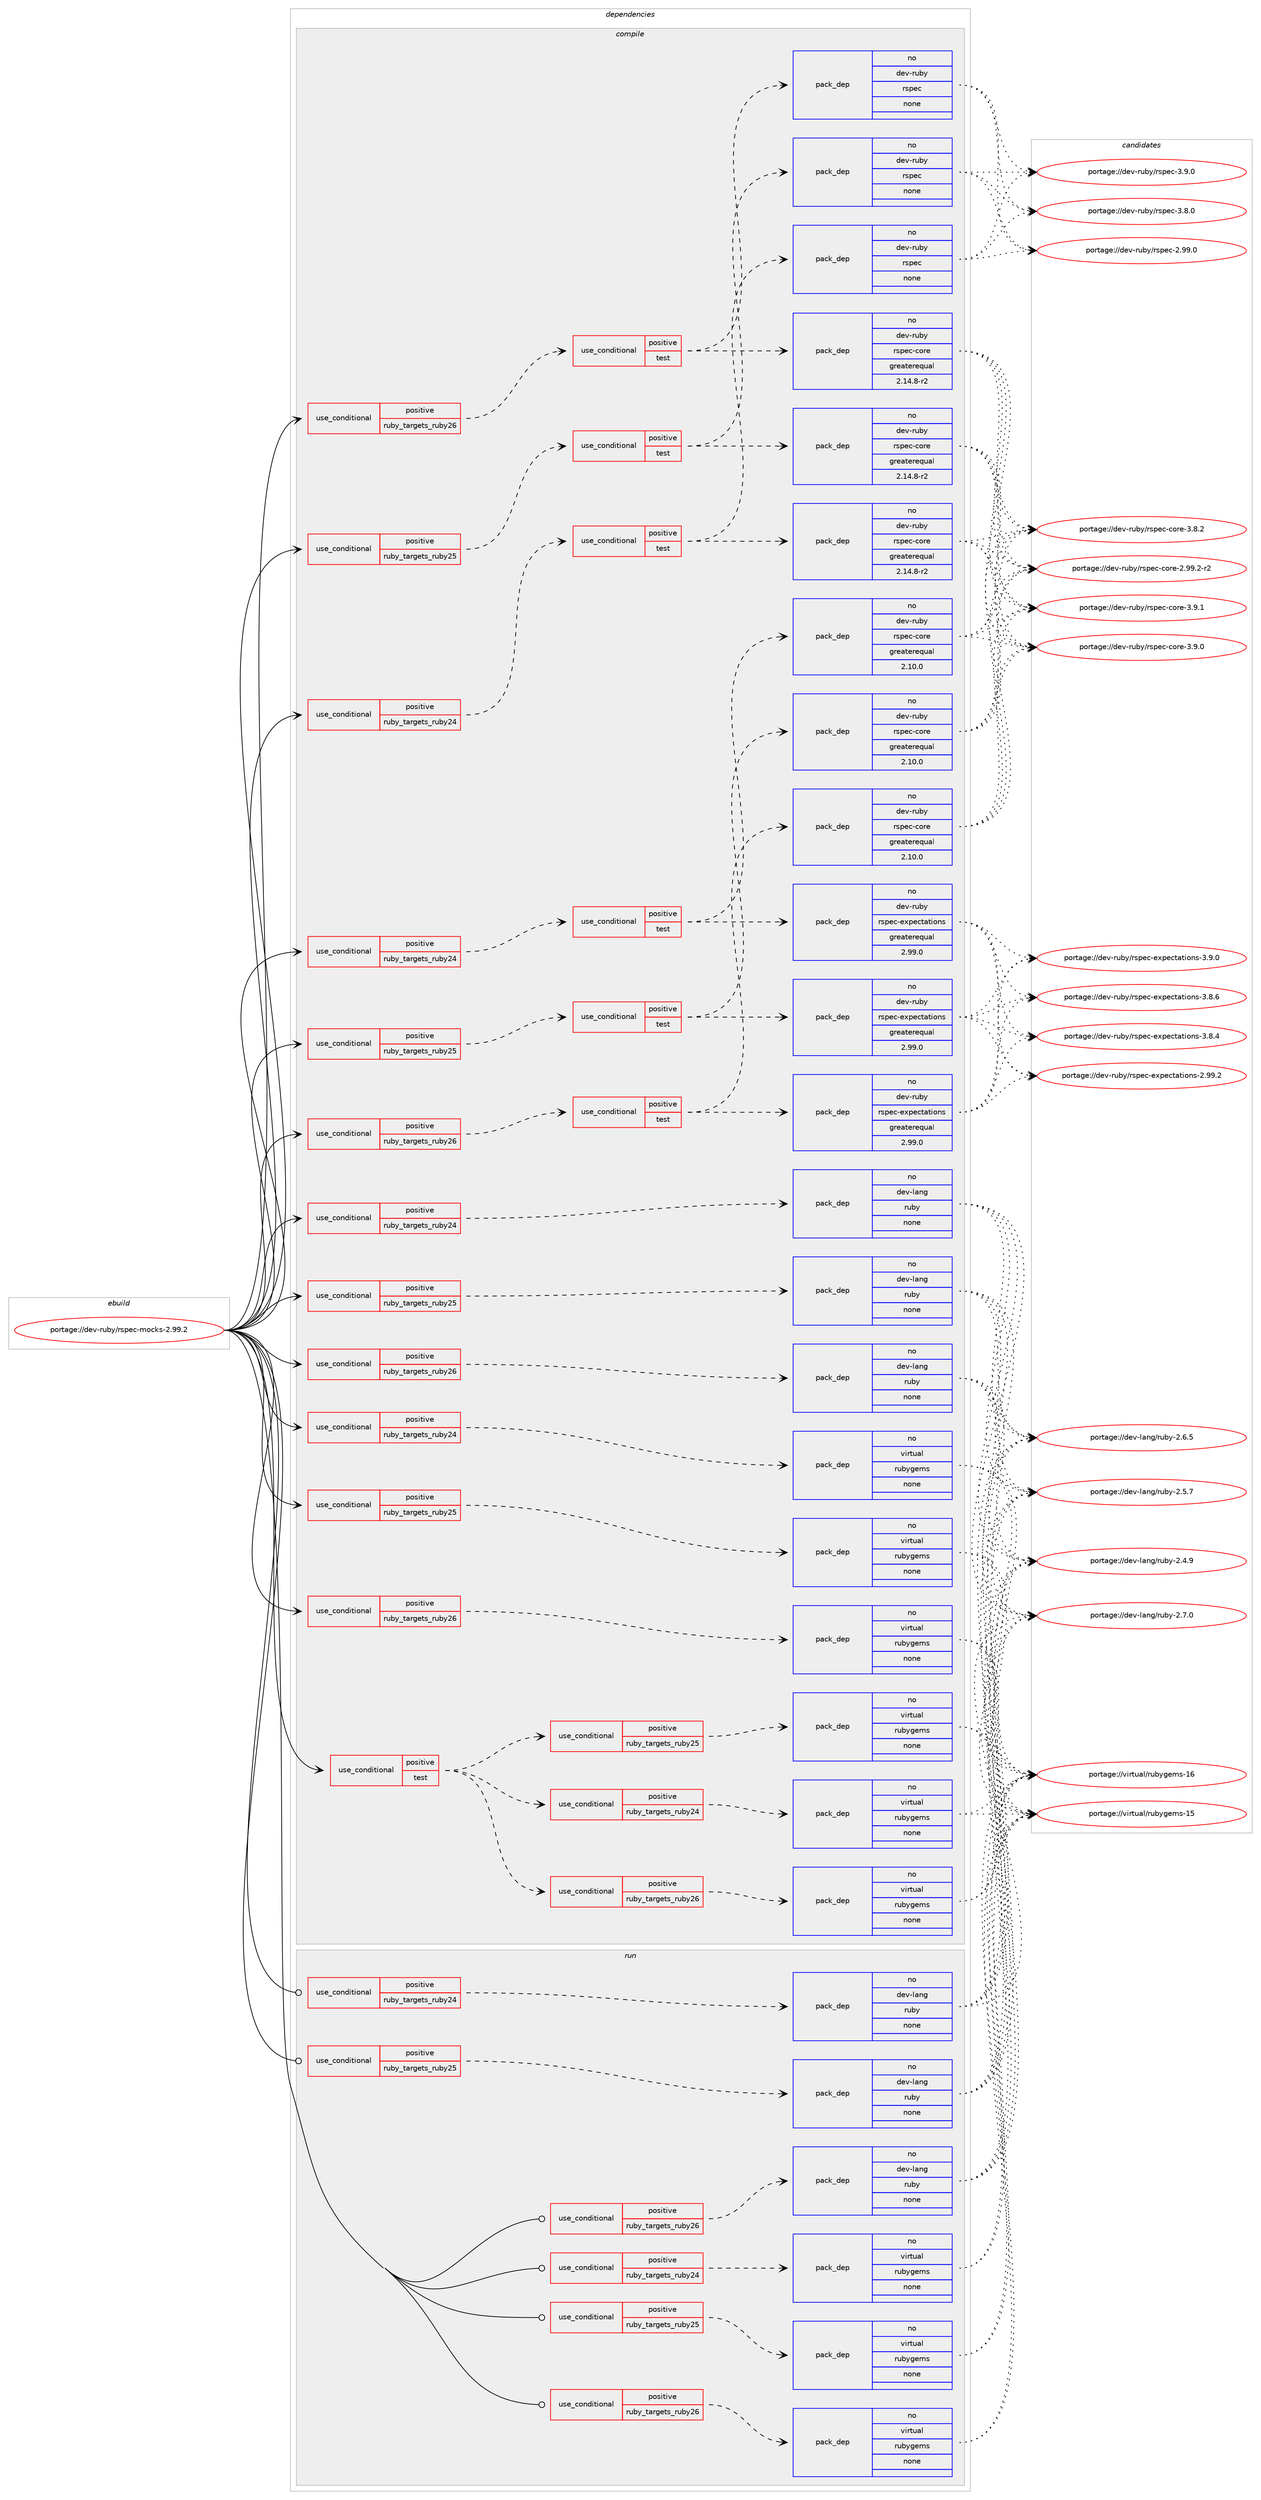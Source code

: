digraph prolog {

# *************
# Graph options
# *************

newrank=true;
concentrate=true;
compound=true;
graph [rankdir=LR,fontname=Helvetica,fontsize=10,ranksep=1.5];#, ranksep=2.5, nodesep=0.2];
edge  [arrowhead=vee];
node  [fontname=Helvetica,fontsize=10];

# **********
# The ebuild
# **********

subgraph cluster_leftcol {
color=gray;
label=<<i>ebuild</i>>;
id [label="portage://dev-ruby/rspec-mocks-2.99.2", color=red, width=4, href="../dev-ruby/rspec-mocks-2.99.2.svg"];
}

# ****************
# The dependencies
# ****************

subgraph cluster_midcol {
color=gray;
label=<<i>dependencies</i>>;
subgraph cluster_compile {
fillcolor="#eeeeee";
style=filled;
label=<<i>compile</i>>;
subgraph cond73686 {
dependency329342 [label=<<TABLE BORDER="0" CELLBORDER="1" CELLSPACING="0" CELLPADDING="4"><TR><TD ROWSPAN="3" CELLPADDING="10">use_conditional</TD></TR><TR><TD>positive</TD></TR><TR><TD>ruby_targets_ruby24</TD></TR></TABLE>>, shape=none, color=red];
subgraph cond73687 {
dependency329343 [label=<<TABLE BORDER="0" CELLBORDER="1" CELLSPACING="0" CELLPADDING="4"><TR><TD ROWSPAN="3" CELLPADDING="10">use_conditional</TD></TR><TR><TD>positive</TD></TR><TR><TD>test</TD></TR></TABLE>>, shape=none, color=red];
subgraph pack250909 {
dependency329344 [label=<<TABLE BORDER="0" CELLBORDER="1" CELLSPACING="0" CELLPADDING="4" WIDTH="220"><TR><TD ROWSPAN="6" CELLPADDING="30">pack_dep</TD></TR><TR><TD WIDTH="110">no</TD></TR><TR><TD>dev-ruby</TD></TR><TR><TD>rspec</TD></TR><TR><TD>none</TD></TR><TR><TD></TD></TR></TABLE>>, shape=none, color=blue];
}
dependency329343:e -> dependency329344:w [weight=20,style="dashed",arrowhead="vee"];
subgraph pack250910 {
dependency329345 [label=<<TABLE BORDER="0" CELLBORDER="1" CELLSPACING="0" CELLPADDING="4" WIDTH="220"><TR><TD ROWSPAN="6" CELLPADDING="30">pack_dep</TD></TR><TR><TD WIDTH="110">no</TD></TR><TR><TD>dev-ruby</TD></TR><TR><TD>rspec-core</TD></TR><TR><TD>greaterequal</TD></TR><TR><TD>2.14.8-r2</TD></TR></TABLE>>, shape=none, color=blue];
}
dependency329343:e -> dependency329345:w [weight=20,style="dashed",arrowhead="vee"];
}
dependency329342:e -> dependency329343:w [weight=20,style="dashed",arrowhead="vee"];
}
id:e -> dependency329342:w [weight=20,style="solid",arrowhead="vee"];
subgraph cond73688 {
dependency329346 [label=<<TABLE BORDER="0" CELLBORDER="1" CELLSPACING="0" CELLPADDING="4"><TR><TD ROWSPAN="3" CELLPADDING="10">use_conditional</TD></TR><TR><TD>positive</TD></TR><TR><TD>ruby_targets_ruby24</TD></TR></TABLE>>, shape=none, color=red];
subgraph cond73689 {
dependency329347 [label=<<TABLE BORDER="0" CELLBORDER="1" CELLSPACING="0" CELLPADDING="4"><TR><TD ROWSPAN="3" CELLPADDING="10">use_conditional</TD></TR><TR><TD>positive</TD></TR><TR><TD>test</TD></TR></TABLE>>, shape=none, color=red];
subgraph pack250911 {
dependency329348 [label=<<TABLE BORDER="0" CELLBORDER="1" CELLSPACING="0" CELLPADDING="4" WIDTH="220"><TR><TD ROWSPAN="6" CELLPADDING="30">pack_dep</TD></TR><TR><TD WIDTH="110">no</TD></TR><TR><TD>dev-ruby</TD></TR><TR><TD>rspec-core</TD></TR><TR><TD>greaterequal</TD></TR><TR><TD>2.10.0</TD></TR></TABLE>>, shape=none, color=blue];
}
dependency329347:e -> dependency329348:w [weight=20,style="dashed",arrowhead="vee"];
subgraph pack250912 {
dependency329349 [label=<<TABLE BORDER="0" CELLBORDER="1" CELLSPACING="0" CELLPADDING="4" WIDTH="220"><TR><TD ROWSPAN="6" CELLPADDING="30">pack_dep</TD></TR><TR><TD WIDTH="110">no</TD></TR><TR><TD>dev-ruby</TD></TR><TR><TD>rspec-expectations</TD></TR><TR><TD>greaterequal</TD></TR><TR><TD>2.99.0</TD></TR></TABLE>>, shape=none, color=blue];
}
dependency329347:e -> dependency329349:w [weight=20,style="dashed",arrowhead="vee"];
}
dependency329346:e -> dependency329347:w [weight=20,style="dashed",arrowhead="vee"];
}
id:e -> dependency329346:w [weight=20,style="solid",arrowhead="vee"];
subgraph cond73690 {
dependency329350 [label=<<TABLE BORDER="0" CELLBORDER="1" CELLSPACING="0" CELLPADDING="4"><TR><TD ROWSPAN="3" CELLPADDING="10">use_conditional</TD></TR><TR><TD>positive</TD></TR><TR><TD>ruby_targets_ruby24</TD></TR></TABLE>>, shape=none, color=red];
subgraph pack250913 {
dependency329351 [label=<<TABLE BORDER="0" CELLBORDER="1" CELLSPACING="0" CELLPADDING="4" WIDTH="220"><TR><TD ROWSPAN="6" CELLPADDING="30">pack_dep</TD></TR><TR><TD WIDTH="110">no</TD></TR><TR><TD>dev-lang</TD></TR><TR><TD>ruby</TD></TR><TR><TD>none</TD></TR><TR><TD></TD></TR></TABLE>>, shape=none, color=blue];
}
dependency329350:e -> dependency329351:w [weight=20,style="dashed",arrowhead="vee"];
}
id:e -> dependency329350:w [weight=20,style="solid",arrowhead="vee"];
subgraph cond73691 {
dependency329352 [label=<<TABLE BORDER="0" CELLBORDER="1" CELLSPACING="0" CELLPADDING="4"><TR><TD ROWSPAN="3" CELLPADDING="10">use_conditional</TD></TR><TR><TD>positive</TD></TR><TR><TD>ruby_targets_ruby24</TD></TR></TABLE>>, shape=none, color=red];
subgraph pack250914 {
dependency329353 [label=<<TABLE BORDER="0" CELLBORDER="1" CELLSPACING="0" CELLPADDING="4" WIDTH="220"><TR><TD ROWSPAN="6" CELLPADDING="30">pack_dep</TD></TR><TR><TD WIDTH="110">no</TD></TR><TR><TD>virtual</TD></TR><TR><TD>rubygems</TD></TR><TR><TD>none</TD></TR><TR><TD></TD></TR></TABLE>>, shape=none, color=blue];
}
dependency329352:e -> dependency329353:w [weight=20,style="dashed",arrowhead="vee"];
}
id:e -> dependency329352:w [weight=20,style="solid",arrowhead="vee"];
subgraph cond73692 {
dependency329354 [label=<<TABLE BORDER="0" CELLBORDER="1" CELLSPACING="0" CELLPADDING="4"><TR><TD ROWSPAN="3" CELLPADDING="10">use_conditional</TD></TR><TR><TD>positive</TD></TR><TR><TD>ruby_targets_ruby25</TD></TR></TABLE>>, shape=none, color=red];
subgraph cond73693 {
dependency329355 [label=<<TABLE BORDER="0" CELLBORDER="1" CELLSPACING="0" CELLPADDING="4"><TR><TD ROWSPAN="3" CELLPADDING="10">use_conditional</TD></TR><TR><TD>positive</TD></TR><TR><TD>test</TD></TR></TABLE>>, shape=none, color=red];
subgraph pack250915 {
dependency329356 [label=<<TABLE BORDER="0" CELLBORDER="1" CELLSPACING="0" CELLPADDING="4" WIDTH="220"><TR><TD ROWSPAN="6" CELLPADDING="30">pack_dep</TD></TR><TR><TD WIDTH="110">no</TD></TR><TR><TD>dev-ruby</TD></TR><TR><TD>rspec</TD></TR><TR><TD>none</TD></TR><TR><TD></TD></TR></TABLE>>, shape=none, color=blue];
}
dependency329355:e -> dependency329356:w [weight=20,style="dashed",arrowhead="vee"];
subgraph pack250916 {
dependency329357 [label=<<TABLE BORDER="0" CELLBORDER="1" CELLSPACING="0" CELLPADDING="4" WIDTH="220"><TR><TD ROWSPAN="6" CELLPADDING="30">pack_dep</TD></TR><TR><TD WIDTH="110">no</TD></TR><TR><TD>dev-ruby</TD></TR><TR><TD>rspec-core</TD></TR><TR><TD>greaterequal</TD></TR><TR><TD>2.14.8-r2</TD></TR></TABLE>>, shape=none, color=blue];
}
dependency329355:e -> dependency329357:w [weight=20,style="dashed",arrowhead="vee"];
}
dependency329354:e -> dependency329355:w [weight=20,style="dashed",arrowhead="vee"];
}
id:e -> dependency329354:w [weight=20,style="solid",arrowhead="vee"];
subgraph cond73694 {
dependency329358 [label=<<TABLE BORDER="0" CELLBORDER="1" CELLSPACING="0" CELLPADDING="4"><TR><TD ROWSPAN="3" CELLPADDING="10">use_conditional</TD></TR><TR><TD>positive</TD></TR><TR><TD>ruby_targets_ruby25</TD></TR></TABLE>>, shape=none, color=red];
subgraph cond73695 {
dependency329359 [label=<<TABLE BORDER="0" CELLBORDER="1" CELLSPACING="0" CELLPADDING="4"><TR><TD ROWSPAN="3" CELLPADDING="10">use_conditional</TD></TR><TR><TD>positive</TD></TR><TR><TD>test</TD></TR></TABLE>>, shape=none, color=red];
subgraph pack250917 {
dependency329360 [label=<<TABLE BORDER="0" CELLBORDER="1" CELLSPACING="0" CELLPADDING="4" WIDTH="220"><TR><TD ROWSPAN="6" CELLPADDING="30">pack_dep</TD></TR><TR><TD WIDTH="110">no</TD></TR><TR><TD>dev-ruby</TD></TR><TR><TD>rspec-core</TD></TR><TR><TD>greaterequal</TD></TR><TR><TD>2.10.0</TD></TR></TABLE>>, shape=none, color=blue];
}
dependency329359:e -> dependency329360:w [weight=20,style="dashed",arrowhead="vee"];
subgraph pack250918 {
dependency329361 [label=<<TABLE BORDER="0" CELLBORDER="1" CELLSPACING="0" CELLPADDING="4" WIDTH="220"><TR><TD ROWSPAN="6" CELLPADDING="30">pack_dep</TD></TR><TR><TD WIDTH="110">no</TD></TR><TR><TD>dev-ruby</TD></TR><TR><TD>rspec-expectations</TD></TR><TR><TD>greaterequal</TD></TR><TR><TD>2.99.0</TD></TR></TABLE>>, shape=none, color=blue];
}
dependency329359:e -> dependency329361:w [weight=20,style="dashed",arrowhead="vee"];
}
dependency329358:e -> dependency329359:w [weight=20,style="dashed",arrowhead="vee"];
}
id:e -> dependency329358:w [weight=20,style="solid",arrowhead="vee"];
subgraph cond73696 {
dependency329362 [label=<<TABLE BORDER="0" CELLBORDER="1" CELLSPACING="0" CELLPADDING="4"><TR><TD ROWSPAN="3" CELLPADDING="10">use_conditional</TD></TR><TR><TD>positive</TD></TR><TR><TD>ruby_targets_ruby25</TD></TR></TABLE>>, shape=none, color=red];
subgraph pack250919 {
dependency329363 [label=<<TABLE BORDER="0" CELLBORDER="1" CELLSPACING="0" CELLPADDING="4" WIDTH="220"><TR><TD ROWSPAN="6" CELLPADDING="30">pack_dep</TD></TR><TR><TD WIDTH="110">no</TD></TR><TR><TD>dev-lang</TD></TR><TR><TD>ruby</TD></TR><TR><TD>none</TD></TR><TR><TD></TD></TR></TABLE>>, shape=none, color=blue];
}
dependency329362:e -> dependency329363:w [weight=20,style="dashed",arrowhead="vee"];
}
id:e -> dependency329362:w [weight=20,style="solid",arrowhead="vee"];
subgraph cond73697 {
dependency329364 [label=<<TABLE BORDER="0" CELLBORDER="1" CELLSPACING="0" CELLPADDING="4"><TR><TD ROWSPAN="3" CELLPADDING="10">use_conditional</TD></TR><TR><TD>positive</TD></TR><TR><TD>ruby_targets_ruby25</TD></TR></TABLE>>, shape=none, color=red];
subgraph pack250920 {
dependency329365 [label=<<TABLE BORDER="0" CELLBORDER="1" CELLSPACING="0" CELLPADDING="4" WIDTH="220"><TR><TD ROWSPAN="6" CELLPADDING="30">pack_dep</TD></TR><TR><TD WIDTH="110">no</TD></TR><TR><TD>virtual</TD></TR><TR><TD>rubygems</TD></TR><TR><TD>none</TD></TR><TR><TD></TD></TR></TABLE>>, shape=none, color=blue];
}
dependency329364:e -> dependency329365:w [weight=20,style="dashed",arrowhead="vee"];
}
id:e -> dependency329364:w [weight=20,style="solid",arrowhead="vee"];
subgraph cond73698 {
dependency329366 [label=<<TABLE BORDER="0" CELLBORDER="1" CELLSPACING="0" CELLPADDING="4"><TR><TD ROWSPAN="3" CELLPADDING="10">use_conditional</TD></TR><TR><TD>positive</TD></TR><TR><TD>ruby_targets_ruby26</TD></TR></TABLE>>, shape=none, color=red];
subgraph cond73699 {
dependency329367 [label=<<TABLE BORDER="0" CELLBORDER="1" CELLSPACING="0" CELLPADDING="4"><TR><TD ROWSPAN="3" CELLPADDING="10">use_conditional</TD></TR><TR><TD>positive</TD></TR><TR><TD>test</TD></TR></TABLE>>, shape=none, color=red];
subgraph pack250921 {
dependency329368 [label=<<TABLE BORDER="0" CELLBORDER="1" CELLSPACING="0" CELLPADDING="4" WIDTH="220"><TR><TD ROWSPAN="6" CELLPADDING="30">pack_dep</TD></TR><TR><TD WIDTH="110">no</TD></TR><TR><TD>dev-ruby</TD></TR><TR><TD>rspec</TD></TR><TR><TD>none</TD></TR><TR><TD></TD></TR></TABLE>>, shape=none, color=blue];
}
dependency329367:e -> dependency329368:w [weight=20,style="dashed",arrowhead="vee"];
subgraph pack250922 {
dependency329369 [label=<<TABLE BORDER="0" CELLBORDER="1" CELLSPACING="0" CELLPADDING="4" WIDTH="220"><TR><TD ROWSPAN="6" CELLPADDING="30">pack_dep</TD></TR><TR><TD WIDTH="110">no</TD></TR><TR><TD>dev-ruby</TD></TR><TR><TD>rspec-core</TD></TR><TR><TD>greaterequal</TD></TR><TR><TD>2.14.8-r2</TD></TR></TABLE>>, shape=none, color=blue];
}
dependency329367:e -> dependency329369:w [weight=20,style="dashed",arrowhead="vee"];
}
dependency329366:e -> dependency329367:w [weight=20,style="dashed",arrowhead="vee"];
}
id:e -> dependency329366:w [weight=20,style="solid",arrowhead="vee"];
subgraph cond73700 {
dependency329370 [label=<<TABLE BORDER="0" CELLBORDER="1" CELLSPACING="0" CELLPADDING="4"><TR><TD ROWSPAN="3" CELLPADDING="10">use_conditional</TD></TR><TR><TD>positive</TD></TR><TR><TD>ruby_targets_ruby26</TD></TR></TABLE>>, shape=none, color=red];
subgraph cond73701 {
dependency329371 [label=<<TABLE BORDER="0" CELLBORDER="1" CELLSPACING="0" CELLPADDING="4"><TR><TD ROWSPAN="3" CELLPADDING="10">use_conditional</TD></TR><TR><TD>positive</TD></TR><TR><TD>test</TD></TR></TABLE>>, shape=none, color=red];
subgraph pack250923 {
dependency329372 [label=<<TABLE BORDER="0" CELLBORDER="1" CELLSPACING="0" CELLPADDING="4" WIDTH="220"><TR><TD ROWSPAN="6" CELLPADDING="30">pack_dep</TD></TR><TR><TD WIDTH="110">no</TD></TR><TR><TD>dev-ruby</TD></TR><TR><TD>rspec-core</TD></TR><TR><TD>greaterequal</TD></TR><TR><TD>2.10.0</TD></TR></TABLE>>, shape=none, color=blue];
}
dependency329371:e -> dependency329372:w [weight=20,style="dashed",arrowhead="vee"];
subgraph pack250924 {
dependency329373 [label=<<TABLE BORDER="0" CELLBORDER="1" CELLSPACING="0" CELLPADDING="4" WIDTH="220"><TR><TD ROWSPAN="6" CELLPADDING="30">pack_dep</TD></TR><TR><TD WIDTH="110">no</TD></TR><TR><TD>dev-ruby</TD></TR><TR><TD>rspec-expectations</TD></TR><TR><TD>greaterequal</TD></TR><TR><TD>2.99.0</TD></TR></TABLE>>, shape=none, color=blue];
}
dependency329371:e -> dependency329373:w [weight=20,style="dashed",arrowhead="vee"];
}
dependency329370:e -> dependency329371:w [weight=20,style="dashed",arrowhead="vee"];
}
id:e -> dependency329370:w [weight=20,style="solid",arrowhead="vee"];
subgraph cond73702 {
dependency329374 [label=<<TABLE BORDER="0" CELLBORDER="1" CELLSPACING="0" CELLPADDING="4"><TR><TD ROWSPAN="3" CELLPADDING="10">use_conditional</TD></TR><TR><TD>positive</TD></TR><TR><TD>ruby_targets_ruby26</TD></TR></TABLE>>, shape=none, color=red];
subgraph pack250925 {
dependency329375 [label=<<TABLE BORDER="0" CELLBORDER="1" CELLSPACING="0" CELLPADDING="4" WIDTH="220"><TR><TD ROWSPAN="6" CELLPADDING="30">pack_dep</TD></TR><TR><TD WIDTH="110">no</TD></TR><TR><TD>dev-lang</TD></TR><TR><TD>ruby</TD></TR><TR><TD>none</TD></TR><TR><TD></TD></TR></TABLE>>, shape=none, color=blue];
}
dependency329374:e -> dependency329375:w [weight=20,style="dashed",arrowhead="vee"];
}
id:e -> dependency329374:w [weight=20,style="solid",arrowhead="vee"];
subgraph cond73703 {
dependency329376 [label=<<TABLE BORDER="0" CELLBORDER="1" CELLSPACING="0" CELLPADDING="4"><TR><TD ROWSPAN="3" CELLPADDING="10">use_conditional</TD></TR><TR><TD>positive</TD></TR><TR><TD>ruby_targets_ruby26</TD></TR></TABLE>>, shape=none, color=red];
subgraph pack250926 {
dependency329377 [label=<<TABLE BORDER="0" CELLBORDER="1" CELLSPACING="0" CELLPADDING="4" WIDTH="220"><TR><TD ROWSPAN="6" CELLPADDING="30">pack_dep</TD></TR><TR><TD WIDTH="110">no</TD></TR><TR><TD>virtual</TD></TR><TR><TD>rubygems</TD></TR><TR><TD>none</TD></TR><TR><TD></TD></TR></TABLE>>, shape=none, color=blue];
}
dependency329376:e -> dependency329377:w [weight=20,style="dashed",arrowhead="vee"];
}
id:e -> dependency329376:w [weight=20,style="solid",arrowhead="vee"];
subgraph cond73704 {
dependency329378 [label=<<TABLE BORDER="0" CELLBORDER="1" CELLSPACING="0" CELLPADDING="4"><TR><TD ROWSPAN="3" CELLPADDING="10">use_conditional</TD></TR><TR><TD>positive</TD></TR><TR><TD>test</TD></TR></TABLE>>, shape=none, color=red];
subgraph cond73705 {
dependency329379 [label=<<TABLE BORDER="0" CELLBORDER="1" CELLSPACING="0" CELLPADDING="4"><TR><TD ROWSPAN="3" CELLPADDING="10">use_conditional</TD></TR><TR><TD>positive</TD></TR><TR><TD>ruby_targets_ruby24</TD></TR></TABLE>>, shape=none, color=red];
subgraph pack250927 {
dependency329380 [label=<<TABLE BORDER="0" CELLBORDER="1" CELLSPACING="0" CELLPADDING="4" WIDTH="220"><TR><TD ROWSPAN="6" CELLPADDING="30">pack_dep</TD></TR><TR><TD WIDTH="110">no</TD></TR><TR><TD>virtual</TD></TR><TR><TD>rubygems</TD></TR><TR><TD>none</TD></TR><TR><TD></TD></TR></TABLE>>, shape=none, color=blue];
}
dependency329379:e -> dependency329380:w [weight=20,style="dashed",arrowhead="vee"];
}
dependency329378:e -> dependency329379:w [weight=20,style="dashed",arrowhead="vee"];
subgraph cond73706 {
dependency329381 [label=<<TABLE BORDER="0" CELLBORDER="1" CELLSPACING="0" CELLPADDING="4"><TR><TD ROWSPAN="3" CELLPADDING="10">use_conditional</TD></TR><TR><TD>positive</TD></TR><TR><TD>ruby_targets_ruby25</TD></TR></TABLE>>, shape=none, color=red];
subgraph pack250928 {
dependency329382 [label=<<TABLE BORDER="0" CELLBORDER="1" CELLSPACING="0" CELLPADDING="4" WIDTH="220"><TR><TD ROWSPAN="6" CELLPADDING="30">pack_dep</TD></TR><TR><TD WIDTH="110">no</TD></TR><TR><TD>virtual</TD></TR><TR><TD>rubygems</TD></TR><TR><TD>none</TD></TR><TR><TD></TD></TR></TABLE>>, shape=none, color=blue];
}
dependency329381:e -> dependency329382:w [weight=20,style="dashed",arrowhead="vee"];
}
dependency329378:e -> dependency329381:w [weight=20,style="dashed",arrowhead="vee"];
subgraph cond73707 {
dependency329383 [label=<<TABLE BORDER="0" CELLBORDER="1" CELLSPACING="0" CELLPADDING="4"><TR><TD ROWSPAN="3" CELLPADDING="10">use_conditional</TD></TR><TR><TD>positive</TD></TR><TR><TD>ruby_targets_ruby26</TD></TR></TABLE>>, shape=none, color=red];
subgraph pack250929 {
dependency329384 [label=<<TABLE BORDER="0" CELLBORDER="1" CELLSPACING="0" CELLPADDING="4" WIDTH="220"><TR><TD ROWSPAN="6" CELLPADDING="30">pack_dep</TD></TR><TR><TD WIDTH="110">no</TD></TR><TR><TD>virtual</TD></TR><TR><TD>rubygems</TD></TR><TR><TD>none</TD></TR><TR><TD></TD></TR></TABLE>>, shape=none, color=blue];
}
dependency329383:e -> dependency329384:w [weight=20,style="dashed",arrowhead="vee"];
}
dependency329378:e -> dependency329383:w [weight=20,style="dashed",arrowhead="vee"];
}
id:e -> dependency329378:w [weight=20,style="solid",arrowhead="vee"];
}
subgraph cluster_compileandrun {
fillcolor="#eeeeee";
style=filled;
label=<<i>compile and run</i>>;
}
subgraph cluster_run {
fillcolor="#eeeeee";
style=filled;
label=<<i>run</i>>;
subgraph cond73708 {
dependency329385 [label=<<TABLE BORDER="0" CELLBORDER="1" CELLSPACING="0" CELLPADDING="4"><TR><TD ROWSPAN="3" CELLPADDING="10">use_conditional</TD></TR><TR><TD>positive</TD></TR><TR><TD>ruby_targets_ruby24</TD></TR></TABLE>>, shape=none, color=red];
subgraph pack250930 {
dependency329386 [label=<<TABLE BORDER="0" CELLBORDER="1" CELLSPACING="0" CELLPADDING="4" WIDTH="220"><TR><TD ROWSPAN="6" CELLPADDING="30">pack_dep</TD></TR><TR><TD WIDTH="110">no</TD></TR><TR><TD>dev-lang</TD></TR><TR><TD>ruby</TD></TR><TR><TD>none</TD></TR><TR><TD></TD></TR></TABLE>>, shape=none, color=blue];
}
dependency329385:e -> dependency329386:w [weight=20,style="dashed",arrowhead="vee"];
}
id:e -> dependency329385:w [weight=20,style="solid",arrowhead="odot"];
subgraph cond73709 {
dependency329387 [label=<<TABLE BORDER="0" CELLBORDER="1" CELLSPACING="0" CELLPADDING="4"><TR><TD ROWSPAN="3" CELLPADDING="10">use_conditional</TD></TR><TR><TD>positive</TD></TR><TR><TD>ruby_targets_ruby24</TD></TR></TABLE>>, shape=none, color=red];
subgraph pack250931 {
dependency329388 [label=<<TABLE BORDER="0" CELLBORDER="1" CELLSPACING="0" CELLPADDING="4" WIDTH="220"><TR><TD ROWSPAN="6" CELLPADDING="30">pack_dep</TD></TR><TR><TD WIDTH="110">no</TD></TR><TR><TD>virtual</TD></TR><TR><TD>rubygems</TD></TR><TR><TD>none</TD></TR><TR><TD></TD></TR></TABLE>>, shape=none, color=blue];
}
dependency329387:e -> dependency329388:w [weight=20,style="dashed",arrowhead="vee"];
}
id:e -> dependency329387:w [weight=20,style="solid",arrowhead="odot"];
subgraph cond73710 {
dependency329389 [label=<<TABLE BORDER="0" CELLBORDER="1" CELLSPACING="0" CELLPADDING="4"><TR><TD ROWSPAN="3" CELLPADDING="10">use_conditional</TD></TR><TR><TD>positive</TD></TR><TR><TD>ruby_targets_ruby25</TD></TR></TABLE>>, shape=none, color=red];
subgraph pack250932 {
dependency329390 [label=<<TABLE BORDER="0" CELLBORDER="1" CELLSPACING="0" CELLPADDING="4" WIDTH="220"><TR><TD ROWSPAN="6" CELLPADDING="30">pack_dep</TD></TR><TR><TD WIDTH="110">no</TD></TR><TR><TD>dev-lang</TD></TR><TR><TD>ruby</TD></TR><TR><TD>none</TD></TR><TR><TD></TD></TR></TABLE>>, shape=none, color=blue];
}
dependency329389:e -> dependency329390:w [weight=20,style="dashed",arrowhead="vee"];
}
id:e -> dependency329389:w [weight=20,style="solid",arrowhead="odot"];
subgraph cond73711 {
dependency329391 [label=<<TABLE BORDER="0" CELLBORDER="1" CELLSPACING="0" CELLPADDING="4"><TR><TD ROWSPAN="3" CELLPADDING="10">use_conditional</TD></TR><TR><TD>positive</TD></TR><TR><TD>ruby_targets_ruby25</TD></TR></TABLE>>, shape=none, color=red];
subgraph pack250933 {
dependency329392 [label=<<TABLE BORDER="0" CELLBORDER="1" CELLSPACING="0" CELLPADDING="4" WIDTH="220"><TR><TD ROWSPAN="6" CELLPADDING="30">pack_dep</TD></TR><TR><TD WIDTH="110">no</TD></TR><TR><TD>virtual</TD></TR><TR><TD>rubygems</TD></TR><TR><TD>none</TD></TR><TR><TD></TD></TR></TABLE>>, shape=none, color=blue];
}
dependency329391:e -> dependency329392:w [weight=20,style="dashed",arrowhead="vee"];
}
id:e -> dependency329391:w [weight=20,style="solid",arrowhead="odot"];
subgraph cond73712 {
dependency329393 [label=<<TABLE BORDER="0" CELLBORDER="1" CELLSPACING="0" CELLPADDING="4"><TR><TD ROWSPAN="3" CELLPADDING="10">use_conditional</TD></TR><TR><TD>positive</TD></TR><TR><TD>ruby_targets_ruby26</TD></TR></TABLE>>, shape=none, color=red];
subgraph pack250934 {
dependency329394 [label=<<TABLE BORDER="0" CELLBORDER="1" CELLSPACING="0" CELLPADDING="4" WIDTH="220"><TR><TD ROWSPAN="6" CELLPADDING="30">pack_dep</TD></TR><TR><TD WIDTH="110">no</TD></TR><TR><TD>dev-lang</TD></TR><TR><TD>ruby</TD></TR><TR><TD>none</TD></TR><TR><TD></TD></TR></TABLE>>, shape=none, color=blue];
}
dependency329393:e -> dependency329394:w [weight=20,style="dashed",arrowhead="vee"];
}
id:e -> dependency329393:w [weight=20,style="solid",arrowhead="odot"];
subgraph cond73713 {
dependency329395 [label=<<TABLE BORDER="0" CELLBORDER="1" CELLSPACING="0" CELLPADDING="4"><TR><TD ROWSPAN="3" CELLPADDING="10">use_conditional</TD></TR><TR><TD>positive</TD></TR><TR><TD>ruby_targets_ruby26</TD></TR></TABLE>>, shape=none, color=red];
subgraph pack250935 {
dependency329396 [label=<<TABLE BORDER="0" CELLBORDER="1" CELLSPACING="0" CELLPADDING="4" WIDTH="220"><TR><TD ROWSPAN="6" CELLPADDING="30">pack_dep</TD></TR><TR><TD WIDTH="110">no</TD></TR><TR><TD>virtual</TD></TR><TR><TD>rubygems</TD></TR><TR><TD>none</TD></TR><TR><TD></TD></TR></TABLE>>, shape=none, color=blue];
}
dependency329395:e -> dependency329396:w [weight=20,style="dashed",arrowhead="vee"];
}
id:e -> dependency329395:w [weight=20,style="solid",arrowhead="odot"];
}
}

# **************
# The candidates
# **************

subgraph cluster_choices {
rank=same;
color=gray;
label=<<i>candidates</i>>;

subgraph choice250909 {
color=black;
nodesep=1;
choice10010111845114117981214711411511210199455146574648 [label="portage://dev-ruby/rspec-3.9.0", color=red, width=4,href="../dev-ruby/rspec-3.9.0.svg"];
choice10010111845114117981214711411511210199455146564648 [label="portage://dev-ruby/rspec-3.8.0", color=red, width=4,href="../dev-ruby/rspec-3.8.0.svg"];
choice1001011184511411798121471141151121019945504657574648 [label="portage://dev-ruby/rspec-2.99.0", color=red, width=4,href="../dev-ruby/rspec-2.99.0.svg"];
dependency329344:e -> choice10010111845114117981214711411511210199455146574648:w [style=dotted,weight="100"];
dependency329344:e -> choice10010111845114117981214711411511210199455146564648:w [style=dotted,weight="100"];
dependency329344:e -> choice1001011184511411798121471141151121019945504657574648:w [style=dotted,weight="100"];
}
subgraph choice250910 {
color=black;
nodesep=1;
choice100101118451141179812147114115112101994599111114101455146574649 [label="portage://dev-ruby/rspec-core-3.9.1", color=red, width=4,href="../dev-ruby/rspec-core-3.9.1.svg"];
choice100101118451141179812147114115112101994599111114101455146574648 [label="portage://dev-ruby/rspec-core-3.9.0", color=red, width=4,href="../dev-ruby/rspec-core-3.9.0.svg"];
choice100101118451141179812147114115112101994599111114101455146564650 [label="portage://dev-ruby/rspec-core-3.8.2", color=red, width=4,href="../dev-ruby/rspec-core-3.8.2.svg"];
choice100101118451141179812147114115112101994599111114101455046575746504511450 [label="portage://dev-ruby/rspec-core-2.99.2-r2", color=red, width=4,href="../dev-ruby/rspec-core-2.99.2-r2.svg"];
dependency329345:e -> choice100101118451141179812147114115112101994599111114101455146574649:w [style=dotted,weight="100"];
dependency329345:e -> choice100101118451141179812147114115112101994599111114101455146574648:w [style=dotted,weight="100"];
dependency329345:e -> choice100101118451141179812147114115112101994599111114101455146564650:w [style=dotted,weight="100"];
dependency329345:e -> choice100101118451141179812147114115112101994599111114101455046575746504511450:w [style=dotted,weight="100"];
}
subgraph choice250911 {
color=black;
nodesep=1;
choice100101118451141179812147114115112101994599111114101455146574649 [label="portage://dev-ruby/rspec-core-3.9.1", color=red, width=4,href="../dev-ruby/rspec-core-3.9.1.svg"];
choice100101118451141179812147114115112101994599111114101455146574648 [label="portage://dev-ruby/rspec-core-3.9.0", color=red, width=4,href="../dev-ruby/rspec-core-3.9.0.svg"];
choice100101118451141179812147114115112101994599111114101455146564650 [label="portage://dev-ruby/rspec-core-3.8.2", color=red, width=4,href="../dev-ruby/rspec-core-3.8.2.svg"];
choice100101118451141179812147114115112101994599111114101455046575746504511450 [label="portage://dev-ruby/rspec-core-2.99.2-r2", color=red, width=4,href="../dev-ruby/rspec-core-2.99.2-r2.svg"];
dependency329348:e -> choice100101118451141179812147114115112101994599111114101455146574649:w [style=dotted,weight="100"];
dependency329348:e -> choice100101118451141179812147114115112101994599111114101455146574648:w [style=dotted,weight="100"];
dependency329348:e -> choice100101118451141179812147114115112101994599111114101455146564650:w [style=dotted,weight="100"];
dependency329348:e -> choice100101118451141179812147114115112101994599111114101455046575746504511450:w [style=dotted,weight="100"];
}
subgraph choice250912 {
color=black;
nodesep=1;
choice10010111845114117981214711411511210199451011201121019911697116105111110115455146574648 [label="portage://dev-ruby/rspec-expectations-3.9.0", color=red, width=4,href="../dev-ruby/rspec-expectations-3.9.0.svg"];
choice10010111845114117981214711411511210199451011201121019911697116105111110115455146564654 [label="portage://dev-ruby/rspec-expectations-3.8.6", color=red, width=4,href="../dev-ruby/rspec-expectations-3.8.6.svg"];
choice10010111845114117981214711411511210199451011201121019911697116105111110115455146564652 [label="portage://dev-ruby/rspec-expectations-3.8.4", color=red, width=4,href="../dev-ruby/rspec-expectations-3.8.4.svg"];
choice1001011184511411798121471141151121019945101120112101991169711610511111011545504657574650 [label="portage://dev-ruby/rspec-expectations-2.99.2", color=red, width=4,href="../dev-ruby/rspec-expectations-2.99.2.svg"];
dependency329349:e -> choice10010111845114117981214711411511210199451011201121019911697116105111110115455146574648:w [style=dotted,weight="100"];
dependency329349:e -> choice10010111845114117981214711411511210199451011201121019911697116105111110115455146564654:w [style=dotted,weight="100"];
dependency329349:e -> choice10010111845114117981214711411511210199451011201121019911697116105111110115455146564652:w [style=dotted,weight="100"];
dependency329349:e -> choice1001011184511411798121471141151121019945101120112101991169711610511111011545504657574650:w [style=dotted,weight="100"];
}
subgraph choice250913 {
color=black;
nodesep=1;
choice10010111845108971101034711411798121455046554648 [label="portage://dev-lang/ruby-2.7.0", color=red, width=4,href="../dev-lang/ruby-2.7.0.svg"];
choice10010111845108971101034711411798121455046544653 [label="portage://dev-lang/ruby-2.6.5", color=red, width=4,href="../dev-lang/ruby-2.6.5.svg"];
choice10010111845108971101034711411798121455046534655 [label="portage://dev-lang/ruby-2.5.7", color=red, width=4,href="../dev-lang/ruby-2.5.7.svg"];
choice10010111845108971101034711411798121455046524657 [label="portage://dev-lang/ruby-2.4.9", color=red, width=4,href="../dev-lang/ruby-2.4.9.svg"];
dependency329351:e -> choice10010111845108971101034711411798121455046554648:w [style=dotted,weight="100"];
dependency329351:e -> choice10010111845108971101034711411798121455046544653:w [style=dotted,weight="100"];
dependency329351:e -> choice10010111845108971101034711411798121455046534655:w [style=dotted,weight="100"];
dependency329351:e -> choice10010111845108971101034711411798121455046524657:w [style=dotted,weight="100"];
}
subgraph choice250914 {
color=black;
nodesep=1;
choice118105114116117971084711411798121103101109115454954 [label="portage://virtual/rubygems-16", color=red, width=4,href="../virtual/rubygems-16.svg"];
choice118105114116117971084711411798121103101109115454953 [label="portage://virtual/rubygems-15", color=red, width=4,href="../virtual/rubygems-15.svg"];
dependency329353:e -> choice118105114116117971084711411798121103101109115454954:w [style=dotted,weight="100"];
dependency329353:e -> choice118105114116117971084711411798121103101109115454953:w [style=dotted,weight="100"];
}
subgraph choice250915 {
color=black;
nodesep=1;
choice10010111845114117981214711411511210199455146574648 [label="portage://dev-ruby/rspec-3.9.0", color=red, width=4,href="../dev-ruby/rspec-3.9.0.svg"];
choice10010111845114117981214711411511210199455146564648 [label="portage://dev-ruby/rspec-3.8.0", color=red, width=4,href="../dev-ruby/rspec-3.8.0.svg"];
choice1001011184511411798121471141151121019945504657574648 [label="portage://dev-ruby/rspec-2.99.0", color=red, width=4,href="../dev-ruby/rspec-2.99.0.svg"];
dependency329356:e -> choice10010111845114117981214711411511210199455146574648:w [style=dotted,weight="100"];
dependency329356:e -> choice10010111845114117981214711411511210199455146564648:w [style=dotted,weight="100"];
dependency329356:e -> choice1001011184511411798121471141151121019945504657574648:w [style=dotted,weight="100"];
}
subgraph choice250916 {
color=black;
nodesep=1;
choice100101118451141179812147114115112101994599111114101455146574649 [label="portage://dev-ruby/rspec-core-3.9.1", color=red, width=4,href="../dev-ruby/rspec-core-3.9.1.svg"];
choice100101118451141179812147114115112101994599111114101455146574648 [label="portage://dev-ruby/rspec-core-3.9.0", color=red, width=4,href="../dev-ruby/rspec-core-3.9.0.svg"];
choice100101118451141179812147114115112101994599111114101455146564650 [label="portage://dev-ruby/rspec-core-3.8.2", color=red, width=4,href="../dev-ruby/rspec-core-3.8.2.svg"];
choice100101118451141179812147114115112101994599111114101455046575746504511450 [label="portage://dev-ruby/rspec-core-2.99.2-r2", color=red, width=4,href="../dev-ruby/rspec-core-2.99.2-r2.svg"];
dependency329357:e -> choice100101118451141179812147114115112101994599111114101455146574649:w [style=dotted,weight="100"];
dependency329357:e -> choice100101118451141179812147114115112101994599111114101455146574648:w [style=dotted,weight="100"];
dependency329357:e -> choice100101118451141179812147114115112101994599111114101455146564650:w [style=dotted,weight="100"];
dependency329357:e -> choice100101118451141179812147114115112101994599111114101455046575746504511450:w [style=dotted,weight="100"];
}
subgraph choice250917 {
color=black;
nodesep=1;
choice100101118451141179812147114115112101994599111114101455146574649 [label="portage://dev-ruby/rspec-core-3.9.1", color=red, width=4,href="../dev-ruby/rspec-core-3.9.1.svg"];
choice100101118451141179812147114115112101994599111114101455146574648 [label="portage://dev-ruby/rspec-core-3.9.0", color=red, width=4,href="../dev-ruby/rspec-core-3.9.0.svg"];
choice100101118451141179812147114115112101994599111114101455146564650 [label="portage://dev-ruby/rspec-core-3.8.2", color=red, width=4,href="../dev-ruby/rspec-core-3.8.2.svg"];
choice100101118451141179812147114115112101994599111114101455046575746504511450 [label="portage://dev-ruby/rspec-core-2.99.2-r2", color=red, width=4,href="../dev-ruby/rspec-core-2.99.2-r2.svg"];
dependency329360:e -> choice100101118451141179812147114115112101994599111114101455146574649:w [style=dotted,weight="100"];
dependency329360:e -> choice100101118451141179812147114115112101994599111114101455146574648:w [style=dotted,weight="100"];
dependency329360:e -> choice100101118451141179812147114115112101994599111114101455146564650:w [style=dotted,weight="100"];
dependency329360:e -> choice100101118451141179812147114115112101994599111114101455046575746504511450:w [style=dotted,weight="100"];
}
subgraph choice250918 {
color=black;
nodesep=1;
choice10010111845114117981214711411511210199451011201121019911697116105111110115455146574648 [label="portage://dev-ruby/rspec-expectations-3.9.0", color=red, width=4,href="../dev-ruby/rspec-expectations-3.9.0.svg"];
choice10010111845114117981214711411511210199451011201121019911697116105111110115455146564654 [label="portage://dev-ruby/rspec-expectations-3.8.6", color=red, width=4,href="../dev-ruby/rspec-expectations-3.8.6.svg"];
choice10010111845114117981214711411511210199451011201121019911697116105111110115455146564652 [label="portage://dev-ruby/rspec-expectations-3.8.4", color=red, width=4,href="../dev-ruby/rspec-expectations-3.8.4.svg"];
choice1001011184511411798121471141151121019945101120112101991169711610511111011545504657574650 [label="portage://dev-ruby/rspec-expectations-2.99.2", color=red, width=4,href="../dev-ruby/rspec-expectations-2.99.2.svg"];
dependency329361:e -> choice10010111845114117981214711411511210199451011201121019911697116105111110115455146574648:w [style=dotted,weight="100"];
dependency329361:e -> choice10010111845114117981214711411511210199451011201121019911697116105111110115455146564654:w [style=dotted,weight="100"];
dependency329361:e -> choice10010111845114117981214711411511210199451011201121019911697116105111110115455146564652:w [style=dotted,weight="100"];
dependency329361:e -> choice1001011184511411798121471141151121019945101120112101991169711610511111011545504657574650:w [style=dotted,weight="100"];
}
subgraph choice250919 {
color=black;
nodesep=1;
choice10010111845108971101034711411798121455046554648 [label="portage://dev-lang/ruby-2.7.0", color=red, width=4,href="../dev-lang/ruby-2.7.0.svg"];
choice10010111845108971101034711411798121455046544653 [label="portage://dev-lang/ruby-2.6.5", color=red, width=4,href="../dev-lang/ruby-2.6.5.svg"];
choice10010111845108971101034711411798121455046534655 [label="portage://dev-lang/ruby-2.5.7", color=red, width=4,href="../dev-lang/ruby-2.5.7.svg"];
choice10010111845108971101034711411798121455046524657 [label="portage://dev-lang/ruby-2.4.9", color=red, width=4,href="../dev-lang/ruby-2.4.9.svg"];
dependency329363:e -> choice10010111845108971101034711411798121455046554648:w [style=dotted,weight="100"];
dependency329363:e -> choice10010111845108971101034711411798121455046544653:w [style=dotted,weight="100"];
dependency329363:e -> choice10010111845108971101034711411798121455046534655:w [style=dotted,weight="100"];
dependency329363:e -> choice10010111845108971101034711411798121455046524657:w [style=dotted,weight="100"];
}
subgraph choice250920 {
color=black;
nodesep=1;
choice118105114116117971084711411798121103101109115454954 [label="portage://virtual/rubygems-16", color=red, width=4,href="../virtual/rubygems-16.svg"];
choice118105114116117971084711411798121103101109115454953 [label="portage://virtual/rubygems-15", color=red, width=4,href="../virtual/rubygems-15.svg"];
dependency329365:e -> choice118105114116117971084711411798121103101109115454954:w [style=dotted,weight="100"];
dependency329365:e -> choice118105114116117971084711411798121103101109115454953:w [style=dotted,weight="100"];
}
subgraph choice250921 {
color=black;
nodesep=1;
choice10010111845114117981214711411511210199455146574648 [label="portage://dev-ruby/rspec-3.9.0", color=red, width=4,href="../dev-ruby/rspec-3.9.0.svg"];
choice10010111845114117981214711411511210199455146564648 [label="portage://dev-ruby/rspec-3.8.0", color=red, width=4,href="../dev-ruby/rspec-3.8.0.svg"];
choice1001011184511411798121471141151121019945504657574648 [label="portage://dev-ruby/rspec-2.99.0", color=red, width=4,href="../dev-ruby/rspec-2.99.0.svg"];
dependency329368:e -> choice10010111845114117981214711411511210199455146574648:w [style=dotted,weight="100"];
dependency329368:e -> choice10010111845114117981214711411511210199455146564648:w [style=dotted,weight="100"];
dependency329368:e -> choice1001011184511411798121471141151121019945504657574648:w [style=dotted,weight="100"];
}
subgraph choice250922 {
color=black;
nodesep=1;
choice100101118451141179812147114115112101994599111114101455146574649 [label="portage://dev-ruby/rspec-core-3.9.1", color=red, width=4,href="../dev-ruby/rspec-core-3.9.1.svg"];
choice100101118451141179812147114115112101994599111114101455146574648 [label="portage://dev-ruby/rspec-core-3.9.0", color=red, width=4,href="../dev-ruby/rspec-core-3.9.0.svg"];
choice100101118451141179812147114115112101994599111114101455146564650 [label="portage://dev-ruby/rspec-core-3.8.2", color=red, width=4,href="../dev-ruby/rspec-core-3.8.2.svg"];
choice100101118451141179812147114115112101994599111114101455046575746504511450 [label="portage://dev-ruby/rspec-core-2.99.2-r2", color=red, width=4,href="../dev-ruby/rspec-core-2.99.2-r2.svg"];
dependency329369:e -> choice100101118451141179812147114115112101994599111114101455146574649:w [style=dotted,weight="100"];
dependency329369:e -> choice100101118451141179812147114115112101994599111114101455146574648:w [style=dotted,weight="100"];
dependency329369:e -> choice100101118451141179812147114115112101994599111114101455146564650:w [style=dotted,weight="100"];
dependency329369:e -> choice100101118451141179812147114115112101994599111114101455046575746504511450:w [style=dotted,weight="100"];
}
subgraph choice250923 {
color=black;
nodesep=1;
choice100101118451141179812147114115112101994599111114101455146574649 [label="portage://dev-ruby/rspec-core-3.9.1", color=red, width=4,href="../dev-ruby/rspec-core-3.9.1.svg"];
choice100101118451141179812147114115112101994599111114101455146574648 [label="portage://dev-ruby/rspec-core-3.9.0", color=red, width=4,href="../dev-ruby/rspec-core-3.9.0.svg"];
choice100101118451141179812147114115112101994599111114101455146564650 [label="portage://dev-ruby/rspec-core-3.8.2", color=red, width=4,href="../dev-ruby/rspec-core-3.8.2.svg"];
choice100101118451141179812147114115112101994599111114101455046575746504511450 [label="portage://dev-ruby/rspec-core-2.99.2-r2", color=red, width=4,href="../dev-ruby/rspec-core-2.99.2-r2.svg"];
dependency329372:e -> choice100101118451141179812147114115112101994599111114101455146574649:w [style=dotted,weight="100"];
dependency329372:e -> choice100101118451141179812147114115112101994599111114101455146574648:w [style=dotted,weight="100"];
dependency329372:e -> choice100101118451141179812147114115112101994599111114101455146564650:w [style=dotted,weight="100"];
dependency329372:e -> choice100101118451141179812147114115112101994599111114101455046575746504511450:w [style=dotted,weight="100"];
}
subgraph choice250924 {
color=black;
nodesep=1;
choice10010111845114117981214711411511210199451011201121019911697116105111110115455146574648 [label="portage://dev-ruby/rspec-expectations-3.9.0", color=red, width=4,href="../dev-ruby/rspec-expectations-3.9.0.svg"];
choice10010111845114117981214711411511210199451011201121019911697116105111110115455146564654 [label="portage://dev-ruby/rspec-expectations-3.8.6", color=red, width=4,href="../dev-ruby/rspec-expectations-3.8.6.svg"];
choice10010111845114117981214711411511210199451011201121019911697116105111110115455146564652 [label="portage://dev-ruby/rspec-expectations-3.8.4", color=red, width=4,href="../dev-ruby/rspec-expectations-3.8.4.svg"];
choice1001011184511411798121471141151121019945101120112101991169711610511111011545504657574650 [label="portage://dev-ruby/rspec-expectations-2.99.2", color=red, width=4,href="../dev-ruby/rspec-expectations-2.99.2.svg"];
dependency329373:e -> choice10010111845114117981214711411511210199451011201121019911697116105111110115455146574648:w [style=dotted,weight="100"];
dependency329373:e -> choice10010111845114117981214711411511210199451011201121019911697116105111110115455146564654:w [style=dotted,weight="100"];
dependency329373:e -> choice10010111845114117981214711411511210199451011201121019911697116105111110115455146564652:w [style=dotted,weight="100"];
dependency329373:e -> choice1001011184511411798121471141151121019945101120112101991169711610511111011545504657574650:w [style=dotted,weight="100"];
}
subgraph choice250925 {
color=black;
nodesep=1;
choice10010111845108971101034711411798121455046554648 [label="portage://dev-lang/ruby-2.7.0", color=red, width=4,href="../dev-lang/ruby-2.7.0.svg"];
choice10010111845108971101034711411798121455046544653 [label="portage://dev-lang/ruby-2.6.5", color=red, width=4,href="../dev-lang/ruby-2.6.5.svg"];
choice10010111845108971101034711411798121455046534655 [label="portage://dev-lang/ruby-2.5.7", color=red, width=4,href="../dev-lang/ruby-2.5.7.svg"];
choice10010111845108971101034711411798121455046524657 [label="portage://dev-lang/ruby-2.4.9", color=red, width=4,href="../dev-lang/ruby-2.4.9.svg"];
dependency329375:e -> choice10010111845108971101034711411798121455046554648:w [style=dotted,weight="100"];
dependency329375:e -> choice10010111845108971101034711411798121455046544653:w [style=dotted,weight="100"];
dependency329375:e -> choice10010111845108971101034711411798121455046534655:w [style=dotted,weight="100"];
dependency329375:e -> choice10010111845108971101034711411798121455046524657:w [style=dotted,weight="100"];
}
subgraph choice250926 {
color=black;
nodesep=1;
choice118105114116117971084711411798121103101109115454954 [label="portage://virtual/rubygems-16", color=red, width=4,href="../virtual/rubygems-16.svg"];
choice118105114116117971084711411798121103101109115454953 [label="portage://virtual/rubygems-15", color=red, width=4,href="../virtual/rubygems-15.svg"];
dependency329377:e -> choice118105114116117971084711411798121103101109115454954:w [style=dotted,weight="100"];
dependency329377:e -> choice118105114116117971084711411798121103101109115454953:w [style=dotted,weight="100"];
}
subgraph choice250927 {
color=black;
nodesep=1;
choice118105114116117971084711411798121103101109115454954 [label="portage://virtual/rubygems-16", color=red, width=4,href="../virtual/rubygems-16.svg"];
choice118105114116117971084711411798121103101109115454953 [label="portage://virtual/rubygems-15", color=red, width=4,href="../virtual/rubygems-15.svg"];
dependency329380:e -> choice118105114116117971084711411798121103101109115454954:w [style=dotted,weight="100"];
dependency329380:e -> choice118105114116117971084711411798121103101109115454953:w [style=dotted,weight="100"];
}
subgraph choice250928 {
color=black;
nodesep=1;
choice118105114116117971084711411798121103101109115454954 [label="portage://virtual/rubygems-16", color=red, width=4,href="../virtual/rubygems-16.svg"];
choice118105114116117971084711411798121103101109115454953 [label="portage://virtual/rubygems-15", color=red, width=4,href="../virtual/rubygems-15.svg"];
dependency329382:e -> choice118105114116117971084711411798121103101109115454954:w [style=dotted,weight="100"];
dependency329382:e -> choice118105114116117971084711411798121103101109115454953:w [style=dotted,weight="100"];
}
subgraph choice250929 {
color=black;
nodesep=1;
choice118105114116117971084711411798121103101109115454954 [label="portage://virtual/rubygems-16", color=red, width=4,href="../virtual/rubygems-16.svg"];
choice118105114116117971084711411798121103101109115454953 [label="portage://virtual/rubygems-15", color=red, width=4,href="../virtual/rubygems-15.svg"];
dependency329384:e -> choice118105114116117971084711411798121103101109115454954:w [style=dotted,weight="100"];
dependency329384:e -> choice118105114116117971084711411798121103101109115454953:w [style=dotted,weight="100"];
}
subgraph choice250930 {
color=black;
nodesep=1;
choice10010111845108971101034711411798121455046554648 [label="portage://dev-lang/ruby-2.7.0", color=red, width=4,href="../dev-lang/ruby-2.7.0.svg"];
choice10010111845108971101034711411798121455046544653 [label="portage://dev-lang/ruby-2.6.5", color=red, width=4,href="../dev-lang/ruby-2.6.5.svg"];
choice10010111845108971101034711411798121455046534655 [label="portage://dev-lang/ruby-2.5.7", color=red, width=4,href="../dev-lang/ruby-2.5.7.svg"];
choice10010111845108971101034711411798121455046524657 [label="portage://dev-lang/ruby-2.4.9", color=red, width=4,href="../dev-lang/ruby-2.4.9.svg"];
dependency329386:e -> choice10010111845108971101034711411798121455046554648:w [style=dotted,weight="100"];
dependency329386:e -> choice10010111845108971101034711411798121455046544653:w [style=dotted,weight="100"];
dependency329386:e -> choice10010111845108971101034711411798121455046534655:w [style=dotted,weight="100"];
dependency329386:e -> choice10010111845108971101034711411798121455046524657:w [style=dotted,weight="100"];
}
subgraph choice250931 {
color=black;
nodesep=1;
choice118105114116117971084711411798121103101109115454954 [label="portage://virtual/rubygems-16", color=red, width=4,href="../virtual/rubygems-16.svg"];
choice118105114116117971084711411798121103101109115454953 [label="portage://virtual/rubygems-15", color=red, width=4,href="../virtual/rubygems-15.svg"];
dependency329388:e -> choice118105114116117971084711411798121103101109115454954:w [style=dotted,weight="100"];
dependency329388:e -> choice118105114116117971084711411798121103101109115454953:w [style=dotted,weight="100"];
}
subgraph choice250932 {
color=black;
nodesep=1;
choice10010111845108971101034711411798121455046554648 [label="portage://dev-lang/ruby-2.7.0", color=red, width=4,href="../dev-lang/ruby-2.7.0.svg"];
choice10010111845108971101034711411798121455046544653 [label="portage://dev-lang/ruby-2.6.5", color=red, width=4,href="../dev-lang/ruby-2.6.5.svg"];
choice10010111845108971101034711411798121455046534655 [label="portage://dev-lang/ruby-2.5.7", color=red, width=4,href="../dev-lang/ruby-2.5.7.svg"];
choice10010111845108971101034711411798121455046524657 [label="portage://dev-lang/ruby-2.4.9", color=red, width=4,href="../dev-lang/ruby-2.4.9.svg"];
dependency329390:e -> choice10010111845108971101034711411798121455046554648:w [style=dotted,weight="100"];
dependency329390:e -> choice10010111845108971101034711411798121455046544653:w [style=dotted,weight="100"];
dependency329390:e -> choice10010111845108971101034711411798121455046534655:w [style=dotted,weight="100"];
dependency329390:e -> choice10010111845108971101034711411798121455046524657:w [style=dotted,weight="100"];
}
subgraph choice250933 {
color=black;
nodesep=1;
choice118105114116117971084711411798121103101109115454954 [label="portage://virtual/rubygems-16", color=red, width=4,href="../virtual/rubygems-16.svg"];
choice118105114116117971084711411798121103101109115454953 [label="portage://virtual/rubygems-15", color=red, width=4,href="../virtual/rubygems-15.svg"];
dependency329392:e -> choice118105114116117971084711411798121103101109115454954:w [style=dotted,weight="100"];
dependency329392:e -> choice118105114116117971084711411798121103101109115454953:w [style=dotted,weight="100"];
}
subgraph choice250934 {
color=black;
nodesep=1;
choice10010111845108971101034711411798121455046554648 [label="portage://dev-lang/ruby-2.7.0", color=red, width=4,href="../dev-lang/ruby-2.7.0.svg"];
choice10010111845108971101034711411798121455046544653 [label="portage://dev-lang/ruby-2.6.5", color=red, width=4,href="../dev-lang/ruby-2.6.5.svg"];
choice10010111845108971101034711411798121455046534655 [label="portage://dev-lang/ruby-2.5.7", color=red, width=4,href="../dev-lang/ruby-2.5.7.svg"];
choice10010111845108971101034711411798121455046524657 [label="portage://dev-lang/ruby-2.4.9", color=red, width=4,href="../dev-lang/ruby-2.4.9.svg"];
dependency329394:e -> choice10010111845108971101034711411798121455046554648:w [style=dotted,weight="100"];
dependency329394:e -> choice10010111845108971101034711411798121455046544653:w [style=dotted,weight="100"];
dependency329394:e -> choice10010111845108971101034711411798121455046534655:w [style=dotted,weight="100"];
dependency329394:e -> choice10010111845108971101034711411798121455046524657:w [style=dotted,weight="100"];
}
subgraph choice250935 {
color=black;
nodesep=1;
choice118105114116117971084711411798121103101109115454954 [label="portage://virtual/rubygems-16", color=red, width=4,href="../virtual/rubygems-16.svg"];
choice118105114116117971084711411798121103101109115454953 [label="portage://virtual/rubygems-15", color=red, width=4,href="../virtual/rubygems-15.svg"];
dependency329396:e -> choice118105114116117971084711411798121103101109115454954:w [style=dotted,weight="100"];
dependency329396:e -> choice118105114116117971084711411798121103101109115454953:w [style=dotted,weight="100"];
}
}

}
